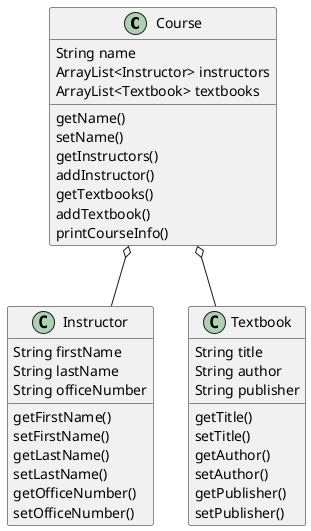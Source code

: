 @startuml
'https://plantuml.com/class-diagram

class Course {
String name
ArrayList<Instructor> instructors
ArrayList<Textbook> textbooks
getName()
setName()
getInstructors()
addInstructor()
getTextbooks()
addTextbook()
printCourseInfo()
}

class Instructor{
String firstName
String lastName
String officeNumber
getFirstName()
setFirstName()
getLastName()
setLastName()
getOfficeNumber()
setOfficeNumber()
}

class Textbook{
String title
String author
String publisher
getTitle()
setTitle()
getAuthor()
setAuthor()
getPublisher()
setPublisher()
}

Course o-- Instructor
Course o-- Textbook

@enduml